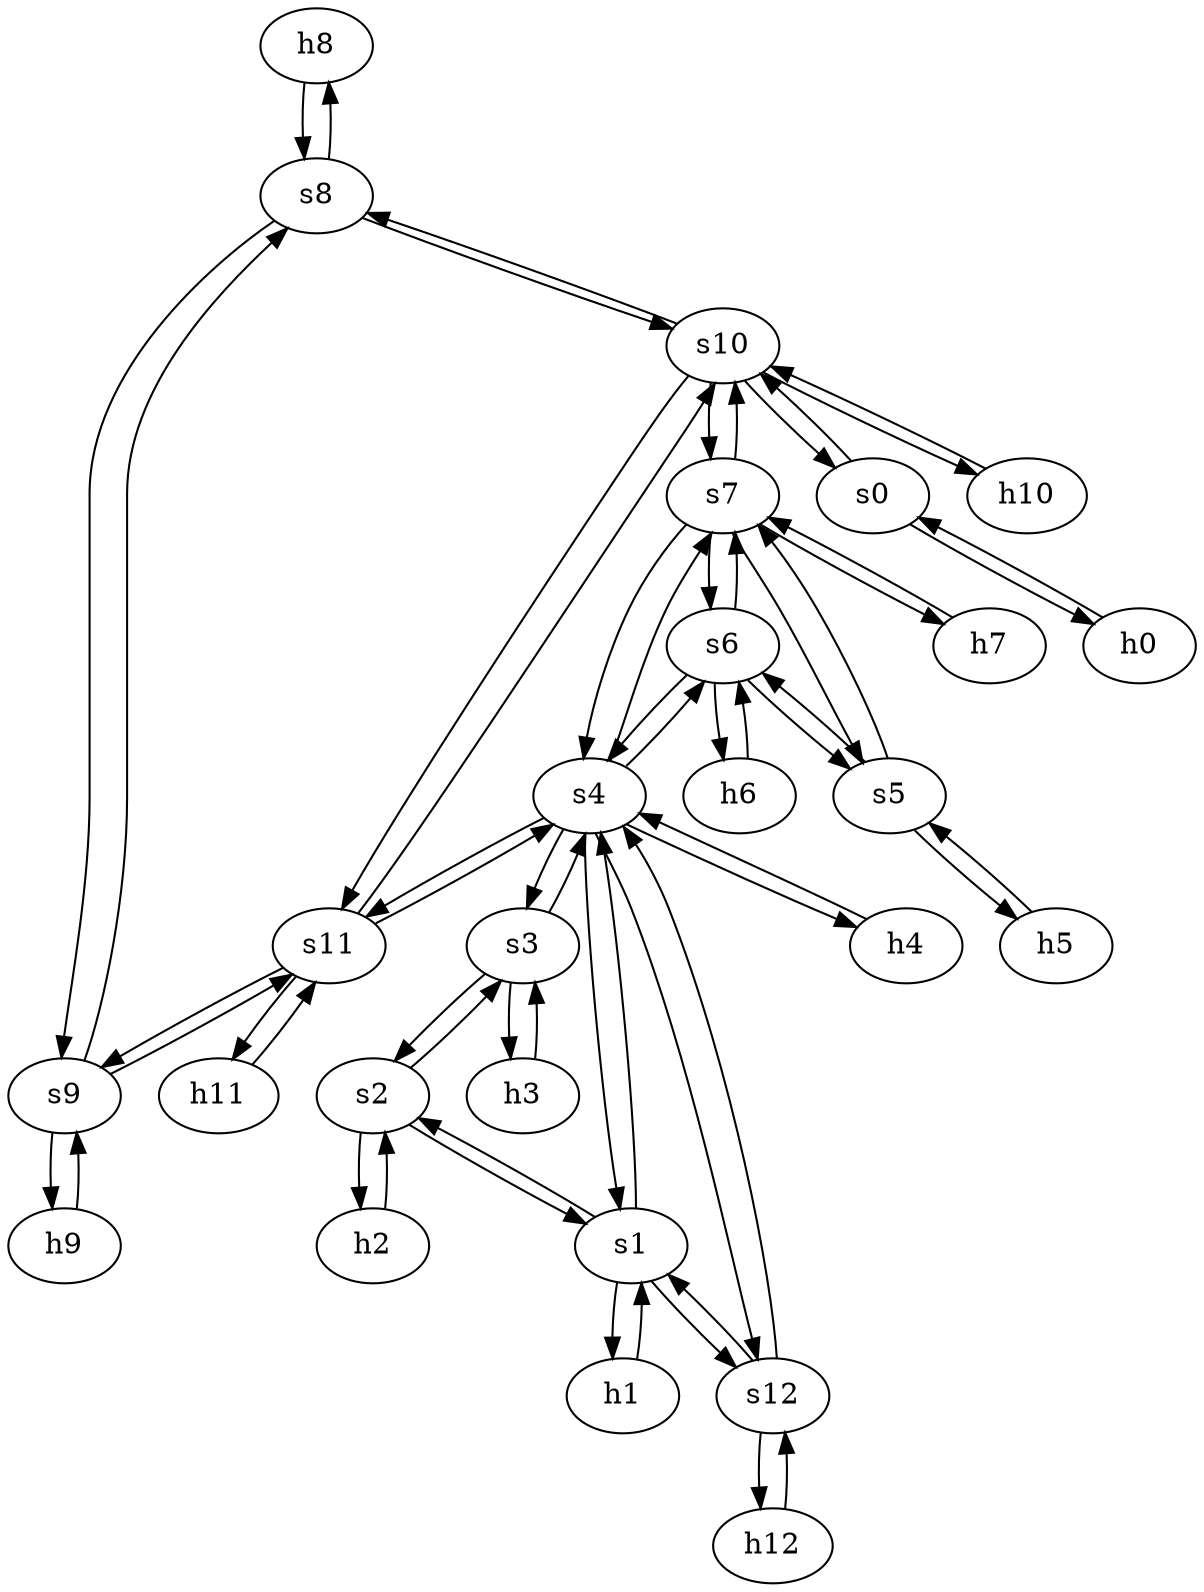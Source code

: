 strict digraph UniNet {
	h8	 [ip="111.0.8.8",
		mac="00:00:00:00:8:8",
		type=host];
	s8	 [id=8,
		type=switch];
	h8 -> s8	 [capacity="1Gbps",
		cost=1,
		dst_port=1,
		src_port=1];
	h9	 [ip="111.0.9.9",
		mac="00:00:00:00:9:9",
		type=host];
	s9	 [id=9,
		type=switch];
	h9 -> s9	 [capacity="1Gbps",
		cost=1,
		dst_port=1,
		src_port=1];
	h2	 [ip="111.0.2.2",
		mac="00:00:00:00:2:2",
		type=host];
	s2	 [id=2,
		type=switch];
	h2 -> s2	 [capacity="1Gbps",
		cost=1,
		dst_port=1,
		src_port=1];
	h3	 [ip="111.0.3.3",
		mac="00:00:00:00:3:3",
		type=host];
	s3	 [id=3,
		type=switch];
	h3 -> s3	 [capacity="1Gbps",
		cost=1,
		dst_port=1,
		src_port=1];
	h0	 [ip="111.0.0.0",
		mac="00:00:00:00:0:0",
		type=host];
	s0	 [id=0,
		type=switch];
	h0 -> s0	 [capacity="1Gbps",
		cost=1,
		dst_port=1,
		src_port=1];
	h1	 [ip="111.0.1.1",
		mac="00:00:00:00:1:1",
		type=host];
	s1	 [id=1,
		type=switch];
	h1 -> s1	 [capacity="1Gbps",
		cost=1,
		dst_port=1,
		src_port=1];
	h6	 [ip="111.0.6.6",
		mac="00:00:00:00:6:6",
		type=host];
	s6	 [id=6,
		type=switch];
	h6 -> s6	 [capacity="1Gbps",
		cost=1,
		dst_port=1,
		src_port=1];
	h7	 [ip="111.0.7.7",
		mac="00:00:00:00:7:7",
		type=host];
	s7	 [id=7,
		type=switch];
	h7 -> s7	 [capacity="1Gbps",
		cost=1,
		dst_port=1,
		src_port=1];
	h4	 [ip="111.0.4.4",
		mac="00:00:00:00:4:4",
		type=host];
	s4	 [id=4,
		type=switch];
	h4 -> s4	 [capacity="1Gbps",
		cost=1,
		dst_port=1,
		src_port=1];
	h5	 [ip="111.0.5.5",
		mac="00:00:00:00:5:5",
		type=host];
	s5	 [id=5,
		type=switch];
	h5 -> s5	 [capacity="1Gbps",
		cost=1,
		dst_port=1,
		src_port=1];
	s9 -> s8	 [capacity="1Gbps",
		cost=1,
		dst_port=2,
		src_port=2];
	s9 -> h9	 [capacity="1Gbps",
		cost=1,
		dst_port=1,
		src_port=1];
	s11	 [id=11,
		type=switch];
	s9 -> s11	 [capacity="1Gbps",
		cost=1,
		dst_port=5,
		src_port=4];
	s8 -> s9	 [capacity="1Gbps",
		cost=1,
		dst_port=2,
		src_port=2];
	s10	 [id=10,
		type=switch];
	s8 -> s10	 [capacity="1Gbps",
		cost=1,
		dst_port=5,
		src_port=4];
	s8 -> h8	 [capacity="1Gbps",
		cost=1,
		dst_port=1,
		src_port=1];
	s3 -> s2	 [capacity="1Gbps",
		cost=1,
		dst_port=4,
		src_port=2];
	s3 -> h3	 [capacity="1Gbps",
		cost=1,
		dst_port=1,
		src_port=1];
	s3 -> s4	 [capacity="1Gbps",
		cost=1,
		dst_port=4,
		src_port=4];
	s2 -> s1	 [capacity="1Gbps",
		cost=1,
		dst_port=4,
		src_port=3];
	s2 -> s3	 [capacity="1Gbps",
		cost=1,
		dst_port=2,
		src_port=4];
	s2 -> h2	 [capacity="1Gbps",
		cost=1,
		dst_port=1,
		src_port=1];
	s1 -> h1	 [capacity="1Gbps",
		cost=1,
		dst_port=1,
		src_port=1];
	s1 -> s2	 [capacity="1Gbps",
		cost=1,
		dst_port=3,
		src_port=4];
	s12	 [id=12,
		type=switch];
	s1 -> s12	 [capacity="1Gbps",
		cost=1,
		dst_port=2,
		src_port=5];
	s1 -> s4	 [capacity="1Gbps",
		cost=1,
		dst_port=2,
		src_port=2];
	s0 -> s10	 [capacity="1Gbps",
		cost=1,
		dst_port=2,
		src_port=2];
	s0 -> h0	 [capacity="1Gbps",
		cost=1,
		dst_port=1,
		src_port=1];
	s7 -> s10	 [capacity="1Gbps",
		cost=1,
		dst_port=3,
		src_port=5];
	s7 -> h7	 [capacity="1Gbps",
		cost=1,
		dst_port=1,
		src_port=1];
	s7 -> s5	 [capacity="1Gbps",
		cost=1,
		dst_port=4,
		src_port=3];
	s7 -> s6	 [capacity="1Gbps",
		cost=1,
		dst_port=5,
		src_port=4];
	s7 -> s4	 [capacity="1Gbps",
		cost=1,
		dst_port=6,
		src_port=2];
	s6 -> s7	 [capacity="1Gbps",
		cost=1,
		dst_port=4,
		src_port=5];
	s6 -> s5	 [capacity="1Gbps",
		cost=1,
		dst_port=3,
		src_port=4];
	s6 -> s4	 [capacity="1Gbps",
		cost=1,
		dst_port=5,
		src_port=2];
	s6 -> h6	 [capacity="1Gbps",
		cost=1,
		dst_port=1,
		src_port=1];
	s5 -> h5	 [capacity="1Gbps",
		cost=1,
		dst_port=1,
		src_port=1];
	s5 -> s7	 [capacity="1Gbps",
		cost=1,
		dst_port=3,
		src_port=4];
	s5 -> s6	 [capacity="1Gbps",
		cost=1,
		dst_port=4,
		src_port=3];
	s4 -> s1	 [capacity="1Gbps",
		cost=1,
		dst_port=2,
		src_port=2];
	s4 -> h4	 [capacity="1Gbps",
		cost=1,
		dst_port=1,
		src_port=1];
	s4 -> s12	 [capacity="1Gbps",
		cost=1,
		dst_port=3,
		src_port=9];
	s4 -> s7	 [capacity="1Gbps",
		cost=1,
		dst_port=2,
		src_port=6];
	s4 -> s3	 [capacity="1Gbps",
		cost=1,
		dst_port=4,
		src_port=4];
	s4 -> s6	 [capacity="1Gbps",
		cost=1,
		dst_port=2,
		src_port=5];
	s4 -> s11	 [capacity="1Gbps",
		cost=1,
		dst_port=3,
		src_port=8];
	s12 -> s1	 [capacity="1Gbps",
		cost=1,
		dst_port=5,
		src_port=2];
	h12	 [ip="111.0.12.12",
		mac="00:00:00:00:12:12",
		type=host];
	s12 -> h12	 [capacity="1Gbps",
		cost=1,
		dst_port=1,
		src_port=1];
	s12 -> s4	 [capacity="1Gbps",
		cost=1,
		dst_port=9,
		src_port=3];
	s11 -> s9	 [capacity="1Gbps",
		cost=1,
		dst_port=4,
		src_port=5];
	s11 -> s10	 [capacity="1Gbps",
		cost=1,
		dst_port=7,
		src_port=7];
	s11 -> s4	 [capacity="1Gbps",
		cost=1,
		dst_port=8,
		src_port=3];
	h11	 [ip="111.0.11.11",
		mac="00:00:00:00:11:11",
		type=host];
	s11 -> h11	 [capacity="1Gbps",
		cost=1,
		dst_port=1,
		src_port=1];
	s10 -> s8	 [capacity="1Gbps",
		cost=1,
		dst_port=4,
		src_port=5];
	s10 -> s7	 [capacity="1Gbps",
		cost=1,
		dst_port=5,
		src_port=3];
	s10 -> s0	 [capacity="1Gbps",
		cost=1,
		dst_port=2,
		src_port=2];
	h10	 [ip="111.0.10.10",
		mac="00:00:00:00:10:10",
		type=host];
	s10 -> h10	 [capacity="1Gbps",
		cost=1,
		dst_port=1,
		src_port=1];
	s10 -> s11	 [capacity="1Gbps",
		cost=1,
		dst_port=7,
		src_port=7];
	h10 -> s10	 [capacity="1Gbps",
		cost=1,
		dst_port=1,
		src_port=1];
	h11 -> s11	 [capacity="1Gbps",
		cost=1,
		dst_port=1,
		src_port=1];
	h12 -> s12	 [capacity="1Gbps",
		cost=1,
		dst_port=1,
		src_port=1];
}
